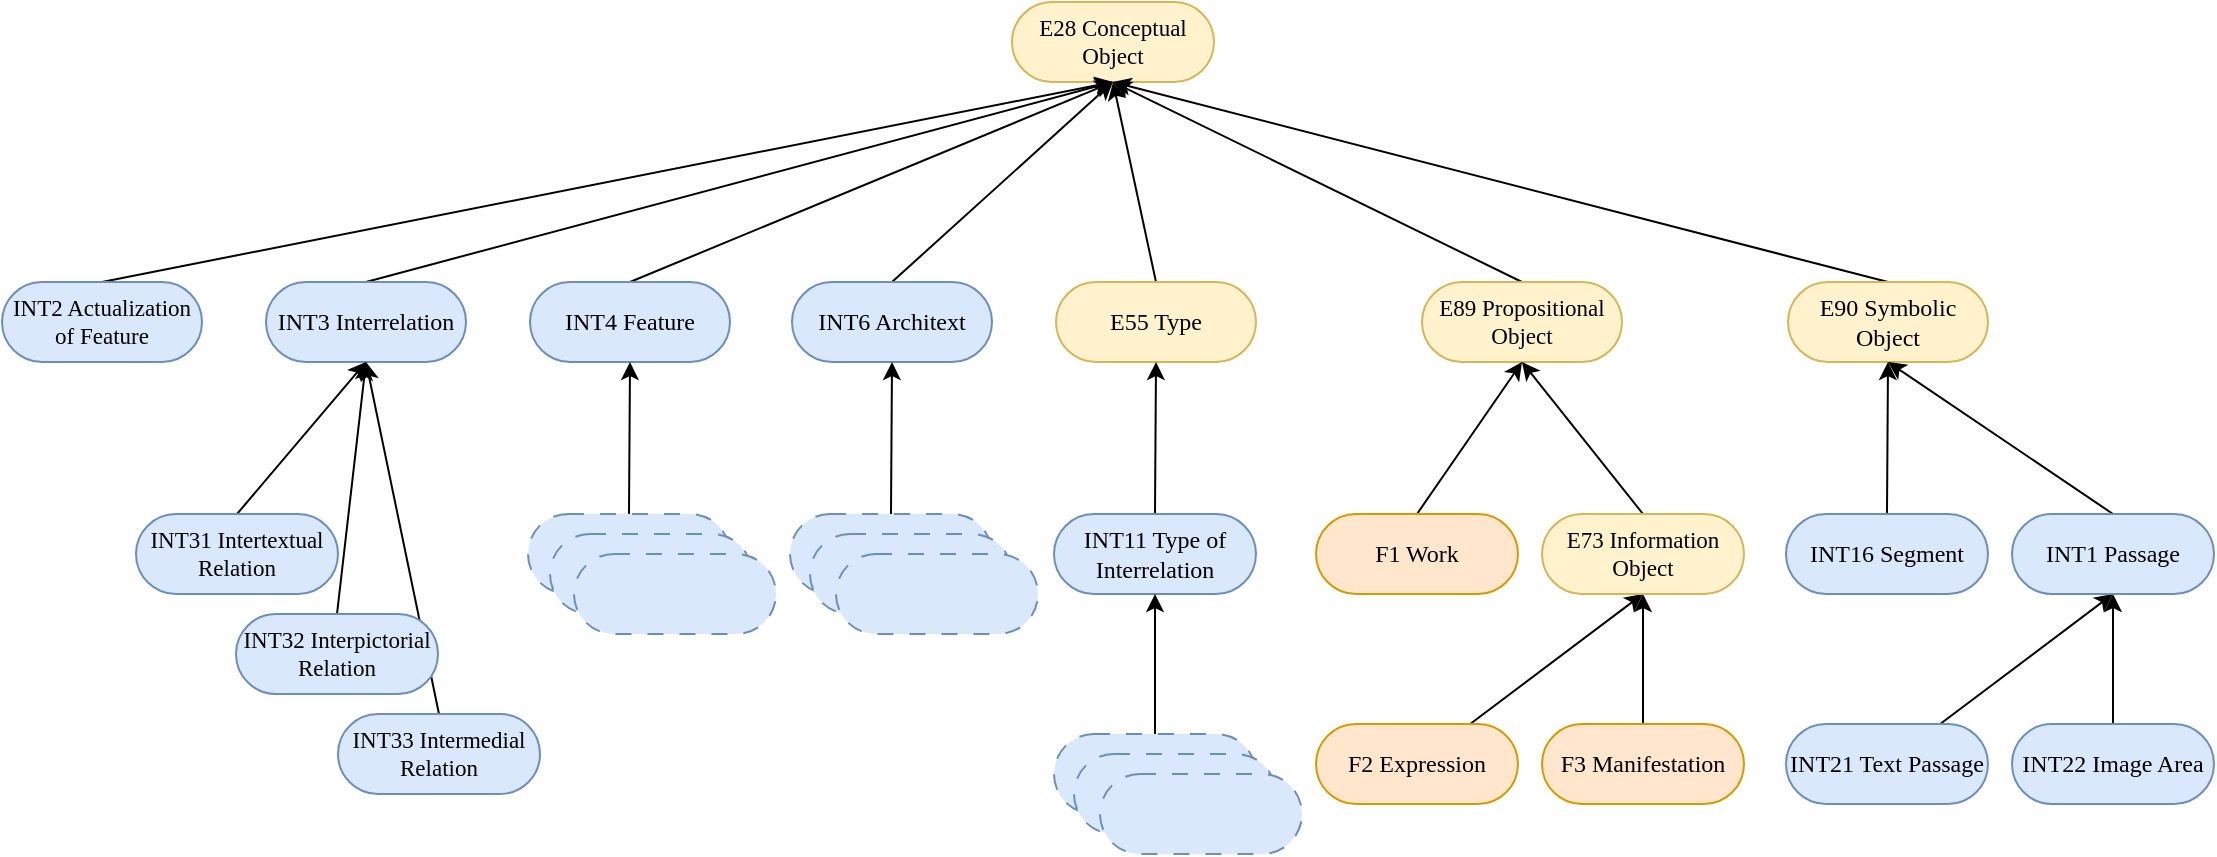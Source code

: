<mxfile version="27.1.5">
  <diagram name="Seite-1" id="jSJ701ttfHyzZoRzbqu0">
    <mxGraphModel grid="1" page="1" gridSize="10" guides="1" tooltips="1" connect="1" arrows="1" fold="1" pageScale="1" pageWidth="827" pageHeight="1169" math="0" shadow="0">
      <root>
        <mxCell id="0" />
        <mxCell id="1" parent="0" />
        <UserObject label="E28 Conceptual Object" tags="cidoc" id="LwwzHbmZy4C10oGqhaBs-1">
          <mxCell style="rounded=1;html=1;perimeterSpacing=0;arcSize=50;treeFolding=0;whiteSpace=wrap;fontFamily=Verdana;spacingTop=0;spacingBottom=0;spacing=2;fillColor=#fff2cc;strokeColor=#d6b656;fontSize=11.5;" vertex="1" parent="1">
            <mxGeometry x="-65" y="60" width="101" height="40" as="geometry" />
          </mxCell>
        </UserObject>
        <UserObject label="" tags="subclass_of" id="LwwzHbmZy4C10oGqhaBs-48">
          <mxCell style="rounded=1;orthogonalLoop=1;jettySize=auto;html=1;exitX=0.5;exitY=0;exitDx=0;exitDy=0;entryX=0.5;entryY=1;entryDx=0;entryDy=0;fontFamily=Verdana;spacingTop=0;spacingBottom=0;spacing=2;" edge="1" parent="1" source="LwwzHbmZy4C10oGqhaBs-2" target="LwwzHbmZy4C10oGqhaBs-1">
            <mxGeometry relative="1" as="geometry">
              <mxPoint x="-190" y="90" as="targetPoint" />
            </mxGeometry>
          </mxCell>
        </UserObject>
        <UserObject label="E55 Type&lt;span style=&quot;color: rgba(0, 0, 0, 0); font-size: 0px; text-align: start; text-wrap-mode: nowrap;&quot;&gt;%3CmxGraphModel%3E%3Croot%3E%3CmxCell%20id%3D%220%22%2F%3E%3CmxCell%20id%3D%221%22%20parent%3D%220%22%2F%3E%3CmxCell%20id%3D%222%22%20value%3D%22E28%20Conceptual%20Object%22%20style%3D%22rounded%3D1%3BwhiteSpace%3Dwrap%3Bhtml%3D1%3BperimeterSpacing%3D0%3BarcSize%3D50%3B%22%20vertex%3D%221%22%20parent%3D%221%22%3E%3CmxGeometry%20x%3D%22363%22%20y%3D%2220%22%20width%3D%22101%22%20height%3D%2240%22%20as%3D%22geometry%22%2F%3E%3C%2FmxCell%3E%3C%2Froot%3E%3C%2FmxGraphModel%3E&lt;/span&gt;" tags="cidoc" id="LwwzHbmZy4C10oGqhaBs-2">
          <mxCell style="rounded=1;html=1;perimeterSpacing=0;arcSize=50;whiteSpace=wrap;fontFamily=Verdana;spacingTop=0;spacingBottom=0;spacing=2;fillColor=#fff2cc;strokeColor=#d6b656;" vertex="1" parent="1">
            <mxGeometry x="-43" y="200" width="100" height="40" as="geometry" />
          </mxCell>
        </UserObject>
        <UserObject label="" tags="subclass_of" id="LwwzHbmZy4C10oGqhaBs-49">
          <mxCell style="rounded=1;orthogonalLoop=1;jettySize=auto;html=1;exitX=0.5;exitY=0;exitDx=0;exitDy=0;entryX=0.5;entryY=1;entryDx=0;entryDy=0;fontFamily=Verdana;spacingTop=0;spacingBottom=0;spacing=2;" edge="1" parent="1" source="LwwzHbmZy4C10oGqhaBs-3" target="LwwzHbmZy4C10oGqhaBs-1">
            <mxGeometry relative="1" as="geometry">
              <mxPoint x="-190" y="90" as="targetPoint" />
            </mxGeometry>
          </mxCell>
        </UserObject>
        <UserObject label="E89 Propositional Object" tags="cidoc" id="LwwzHbmZy4C10oGqhaBs-3">
          <mxCell style="rounded=1;html=1;perimeterSpacing=0;arcSize=50;whiteSpace=wrap;fontFamily=Verdana;spacingTop=0;spacingBottom=0;spacing=2;fillColor=#fff2cc;strokeColor=#d6b656;fontSize=11.5;" vertex="1" parent="1">
            <mxGeometry x="140" y="200" width="100" height="40" as="geometry" />
          </mxCell>
        </UserObject>
        <UserObject label="" tags="subclass_of" id="LwwzHbmZy4C10oGqhaBs-50">
          <mxCell style="rounded=1;orthogonalLoop=1;jettySize=auto;html=1;exitX=0.5;exitY=0;exitDx=0;exitDy=0;entryX=0.5;entryY=1;entryDx=0;entryDy=0;fontFamily=Verdana;spacingTop=0;spacingBottom=0;spacing=2;" edge="1" parent="1" source="LwwzHbmZy4C10oGqhaBs-4" target="LwwzHbmZy4C10oGqhaBs-1">
            <mxGeometry relative="1" as="geometry">
              <mxPoint x="-190" y="90" as="targetPoint" />
            </mxGeometry>
          </mxCell>
        </UserObject>
        <UserObject label="E90 Symbolic Object" tags="cidoc" id="LwwzHbmZy4C10oGqhaBs-4">
          <mxCell style="rounded=1;html=1;perimeterSpacing=0;arcSize=50;whiteSpace=wrap;fontFamily=Verdana;spacingTop=0;spacingBottom=0;spacing=2;fillColor=#fff2cc;strokeColor=#d6b656;" vertex="1" parent="1">
            <mxGeometry x="323" y="200" width="100" height="40" as="geometry" />
          </mxCell>
        </UserObject>
        <UserObject label="" tags="subclass_of" id="LwwzHbmZy4C10oGqhaBs-44">
          <mxCell style="rounded=1;orthogonalLoop=1;jettySize=auto;html=1;exitX=0.5;exitY=0;exitDx=0;exitDy=0;entryX=0.5;entryY=1;entryDx=0;entryDy=0;fontFamily=Verdana;spacingTop=0;spacingBottom=0;spacing=2;" edge="1" parent="1" source="LwwzHbmZy4C10oGqhaBs-5" target="LwwzHbmZy4C10oGqhaBs-1">
            <mxGeometry relative="1" as="geometry" />
          </mxCell>
        </UserObject>
        <UserObject label="INT2 Actualization of Feature" tags="intro" id="LwwzHbmZy4C10oGqhaBs-5">
          <mxCell style="rounded=1;html=1;perimeterSpacing=0;arcSize=50;whiteSpace=wrap;fontFamily=Verdana;spacingTop=0;spacingBottom=0;spacing=2;fillColor=#dae8fc;strokeColor=#6c8ebf;fontSize=11.5;" vertex="1" parent="1">
            <mxGeometry x="-570" y="200" width="100" height="40" as="geometry" />
          </mxCell>
        </UserObject>
        <UserObject label="" tags="subclass_of" id="LwwzHbmZy4C10oGqhaBs-45">
          <mxCell style="rounded=1;orthogonalLoop=1;jettySize=auto;html=1;exitX=0.5;exitY=0;exitDx=0;exitDy=0;entryX=0.5;entryY=1;entryDx=0;entryDy=0;fontFamily=Verdana;spacingTop=0;spacingBottom=0;spacing=2;" edge="1" parent="1" source="LwwzHbmZy4C10oGqhaBs-6" target="LwwzHbmZy4C10oGqhaBs-1">
            <mxGeometry relative="1" as="geometry">
              <mxPoint x="-190" y="90" as="targetPoint" />
            </mxGeometry>
          </mxCell>
        </UserObject>
        <UserObject label="INT3 Interrelation" tags="intro" id="LwwzHbmZy4C10oGqhaBs-6">
          <mxCell style="rounded=1;html=1;perimeterSpacing=0;arcSize=50;whiteSpace=wrap;fontFamily=Verdana;spacingTop=0;spacingBottom=0;spacing=2;fillColor=#dae8fc;strokeColor=#6c8ebf;" vertex="1" parent="1">
            <mxGeometry x="-438" y="200" width="100" height="40" as="geometry" />
          </mxCell>
        </UserObject>
        <UserObject label="" tags="subclass_of" id="LwwzHbmZy4C10oGqhaBs-46">
          <mxCell style="rounded=1;orthogonalLoop=1;jettySize=auto;html=1;exitX=0.5;exitY=0;exitDx=0;exitDy=0;entryX=0.5;entryY=1;entryDx=0;entryDy=0;fontFamily=Verdana;spacingTop=0;spacingBottom=0;spacing=2;" edge="1" parent="1" source="LwwzHbmZy4C10oGqhaBs-7" target="LwwzHbmZy4C10oGqhaBs-1">
            <mxGeometry relative="1" as="geometry">
              <mxPoint x="-190" y="90" as="targetPoint" />
            </mxGeometry>
          </mxCell>
        </UserObject>
        <UserObject label="INT4 Feature" tags="intro" id="LwwzHbmZy4C10oGqhaBs-7">
          <mxCell style="rounded=1;html=1;perimeterSpacing=0;arcSize=50;whiteSpace=wrap;fontFamily=Verdana;spacingTop=0;spacingBottom=0;spacing=2;fillColor=#dae8fc;strokeColor=#6c8ebf;" vertex="1" parent="1">
            <mxGeometry x="-306" y="200" width="100" height="40" as="geometry" />
          </mxCell>
        </UserObject>
        <UserObject label="" tags="subclass_of" id="LwwzHbmZy4C10oGqhaBs-47">
          <mxCell style="rounded=1;orthogonalLoop=1;jettySize=auto;html=1;exitX=0.5;exitY=0;exitDx=0;exitDy=0;entryX=0.5;entryY=1;entryDx=0;entryDy=0;fontFamily=Verdana;spacingTop=0;spacingBottom=0;spacing=2;" edge="1" parent="1" source="LwwzHbmZy4C10oGqhaBs-8" target="LwwzHbmZy4C10oGqhaBs-1">
            <mxGeometry relative="1" as="geometry">
              <mxPoint x="-190" y="90" as="targetPoint" />
            </mxGeometry>
          </mxCell>
        </UserObject>
        <UserObject label="INT6 Architext" tags="intro" id="LwwzHbmZy4C10oGqhaBs-8">
          <mxCell style="rounded=1;html=1;perimeterSpacing=0;arcSize=50;whiteSpace=wrap;fontFamily=Verdana;spacingTop=0;spacingBottom=0;spacing=2;fillColor=#dae8fc;strokeColor=#6c8ebf;" vertex="1" parent="1">
            <mxGeometry x="-175" y="200" width="100" height="40" as="geometry" />
          </mxCell>
        </UserObject>
        <UserObject label="" tags="subclass_of" id="LwwzHbmZy4C10oGqhaBs-56">
          <mxCell style="rounded=1;orthogonalLoop=1;jettySize=auto;html=1;exitX=0.5;exitY=0;exitDx=0;exitDy=0;entryX=0.5;entryY=1;entryDx=0;entryDy=0;fontFamily=Verdana;spacingTop=0;spacingBottom=0;spacing=2;" edge="1" parent="1" source="LwwzHbmZy4C10oGqhaBs-10" target="LwwzHbmZy4C10oGqhaBs-2">
            <mxGeometry relative="1" as="geometry" />
          </mxCell>
        </UserObject>
        <UserObject label="" tags="subclass_of" id="LwwzHbmZy4C10oGqhaBs-58">
          <mxCell style="rounded=1;orthogonalLoop=1;jettySize=auto;html=1;exitX=0.5;exitY=0;exitDx=0;exitDy=0;entryX=0.5;entryY=1;entryDx=0;entryDy=0;fontFamily=Verdana;spacingTop=0;spacingBottom=0;spacing=2;" edge="1" parent="1" source="LwwzHbmZy4C10oGqhaBs-24" target="LwwzHbmZy4C10oGqhaBs-3">
            <mxGeometry relative="1" as="geometry" />
          </mxCell>
        </UserObject>
        <UserObject label="" tags="subclass_of" id="LwwzHbmZy4C10oGqhaBs-59">
          <mxCell style="rounded=1;orthogonalLoop=1;jettySize=auto;html=1;exitX=0.5;exitY=0;exitDx=0;exitDy=0;entryX=0.5;entryY=1;entryDx=0;entryDy=0;fontFamily=Verdana;spacingTop=0;spacingBottom=0;spacing=2;" edge="1" parent="1" source="LwwzHbmZy4C10oGqhaBs-25" target="LwwzHbmZy4C10oGqhaBs-3">
            <mxGeometry relative="1" as="geometry">
              <mxPoint x="170" y="280" as="targetPoint" />
            </mxGeometry>
          </mxCell>
        </UserObject>
        <UserObject label="" tags="subclass_of" id="LwwzHbmZy4C10oGqhaBs-51">
          <mxCell style="rounded=1;orthogonalLoop=1;jettySize=auto;html=1;exitX=0.5;exitY=0;exitDx=0;exitDy=0;entryX=0.5;entryY=1;entryDx=0;entryDy=0;fontFamily=Verdana;spacingTop=0;spacingBottom=0;spacing=2;" edge="1" parent="1" source="LwwzHbmZy4C10oGqhaBs-11" target="LwwzHbmZy4C10oGqhaBs-6">
            <mxGeometry relative="1" as="geometry" />
          </mxCell>
        </UserObject>
        <UserObject label="" tags="subclass_of" id="LwwzHbmZy4C10oGqhaBs-54">
          <mxCell style="rounded=1;orthogonalLoop=1;jettySize=auto;html=1;entryX=0.5;entryY=1;entryDx=0;entryDy=0;exitX=0.5;exitY=0;exitDx=0;exitDy=0;fontFamily=Verdana;spacingTop=0;spacingBottom=0;spacing=2;" edge="1" parent="1" source="LwwzHbmZy4C10oGqhaBs-14" target="LwwzHbmZy4C10oGqhaBs-7">
            <mxGeometry relative="1" as="geometry" />
          </mxCell>
        </UserObject>
        <UserObject label="" tags="subclass_of" id="LwwzHbmZy4C10oGqhaBs-55">
          <mxCell style="rounded=1;orthogonalLoop=1;jettySize=auto;html=1;exitX=0.5;exitY=0;exitDx=0;exitDy=0;entryX=0.5;entryY=1;entryDx=0;entryDy=0;fontFamily=Verdana;spacingTop=0;spacingBottom=0;spacing=2;" edge="1" parent="1" source="LwwzHbmZy4C10oGqhaBs-21" target="LwwzHbmZy4C10oGqhaBs-8">
            <mxGeometry relative="1" as="geometry" />
          </mxCell>
        </UserObject>
        <UserObject label="" tags="subclass_of" id="LwwzHbmZy4C10oGqhaBs-60">
          <mxCell style="rounded=1;orthogonalLoop=1;jettySize=auto;html=1;exitX=0.5;exitY=0;exitDx=0;exitDy=0;entryX=0.5;entryY=1;entryDx=0;entryDy=0;fontFamily=Verdana;spacingTop=0;spacingBottom=0;spacing=2;" edge="1" parent="1" source="LwwzHbmZy4C10oGqhaBs-29" target="LwwzHbmZy4C10oGqhaBs-4">
            <mxGeometry relative="1" as="geometry" />
          </mxCell>
        </UserObject>
        <UserObject label="" tags="subclass_of" id="LwwzHbmZy4C10oGqhaBs-61">
          <mxCell style="rounded=1;orthogonalLoop=1;jettySize=auto;html=1;exitX=0.5;exitY=0;exitDx=0;exitDy=0;entryX=0.5;entryY=1;entryDx=0;entryDy=0;fontFamily=Verdana;spacingTop=0;spacingBottom=0;spacing=2;" edge="1" parent="1" source="LwwzHbmZy4C10oGqhaBs-30" target="LwwzHbmZy4C10oGqhaBs-4">
            <mxGeometry relative="1" as="geometry">
              <mxPoint x="310" y="240" as="targetPoint" />
            </mxGeometry>
          </mxCell>
        </UserObject>
        <UserObject label="" tags="subclass_of" id="LwwzHbmZy4C10oGqhaBs-53">
          <mxCell style="rounded=1;orthogonalLoop=1;jettySize=auto;html=1;exitX=0.5;exitY=0;exitDx=0;exitDy=0;entryX=0.5;entryY=1;entryDx=0;entryDy=0;fontFamily=Verdana;spacingTop=0;spacingBottom=0;spacing=2;" edge="1" parent="1" source="LwwzHbmZy4C10oGqhaBs-13" target="LwwzHbmZy4C10oGqhaBs-6">
            <mxGeometry relative="1" as="geometry">
              <mxPoint x="-540" y="260" as="targetPoint" />
            </mxGeometry>
          </mxCell>
        </UserObject>
        <UserObject label="" tags="subclass_of" id="LwwzHbmZy4C10oGqhaBs-52">
          <mxCell style="rounded=1;orthogonalLoop=1;jettySize=auto;html=1;exitX=0.5;exitY=0;exitDx=0;exitDy=0;entryX=0.5;entryY=1;entryDx=0;entryDy=0;fontFamily=Verdana;spacingTop=0;spacingBottom=0;spacing=2;" edge="1" parent="1" source="LwwzHbmZy4C10oGqhaBs-12" target="LwwzHbmZy4C10oGqhaBs-6">
            <mxGeometry relative="1" as="geometry">
              <mxPoint x="-540" y="260" as="targetPoint" />
            </mxGeometry>
          </mxCell>
        </UserObject>
        <UserObject label="INT11 Type of Interrelation" tags="intro" id="LwwzHbmZy4C10oGqhaBs-10">
          <mxCell style="rounded=1;html=1;perimeterSpacing=0;arcSize=50;container=0;whiteSpace=wrap;fontFamily=Verdana;spacingTop=0;spacingBottom=0;spacing=2;fillColor=#dae8fc;strokeColor=#6c8ebf;" vertex="1" parent="1">
            <mxGeometry x="-44" y="316" width="101" height="40" as="geometry" />
          </mxCell>
        </UserObject>
        <UserObject label="" tags="subclass_of" id="LwwzHbmZy4C10oGqhaBs-64">
          <mxCell style="rounded=1;orthogonalLoop=1;jettySize=auto;html=1;entryX=0.5;entryY=1;entryDx=0;entryDy=0;fontFamily=Verdana;spacingTop=0;spacingBottom=0;spacing=2;" edge="1" parent="1" source="LwwzHbmZy4C10oGqhaBs-39" target="LwwzHbmZy4C10oGqhaBs-30">
            <mxGeometry relative="1" as="geometry" />
          </mxCell>
        </UserObject>
        <UserObject label="INT21 Text Passage" tags="intro" id="LwwzHbmZy4C10oGqhaBs-39">
          <mxCell style="rounded=1;html=1;perimeterSpacing=0;arcSize=50;container=0;whiteSpace=wrap;fontFamily=Verdana;spacingTop=0;spacingBottom=0;spacing=2;fillColor=#dae8fc;strokeColor=#6c8ebf;" vertex="1" parent="1">
            <mxGeometry x="322" y="421" width="101" height="40" as="geometry" />
          </mxCell>
        </UserObject>
        <UserObject label="" tags="subclass_of" id="LwwzHbmZy4C10oGqhaBs-65">
          <mxCell style="rounded=1;orthogonalLoop=1;jettySize=auto;html=1;entryX=0.5;entryY=1;entryDx=0;entryDy=0;fontFamily=Verdana;spacingTop=0;spacingBottom=0;spacing=2;" edge="1" parent="1" source="LwwzHbmZy4C10oGqhaBs-40" target="LwwzHbmZy4C10oGqhaBs-30">
            <mxGeometry relative="1" as="geometry" />
          </mxCell>
        </UserObject>
        <UserObject label="INT22 Image Area" tags="intro" id="LwwzHbmZy4C10oGqhaBs-40">
          <mxCell style="rounded=1;html=1;perimeterSpacing=0;arcSize=50;container=0;whiteSpace=wrap;fontFamily=Verdana;spacingTop=0;spacingBottom=0;spacing=2;fillColor=#dae8fc;strokeColor=#6c8ebf;" vertex="1" parent="1">
            <mxGeometry x="435" y="421" width="101" height="40" as="geometry" />
          </mxCell>
        </UserObject>
        <UserObject label="" tags="subclass_of" id="LwwzHbmZy4C10oGqhaBs-57">
          <mxCell style="rounded=1;orthogonalLoop=1;jettySize=auto;html=1;exitX=0.5;exitY=0;exitDx=0;exitDy=0;entryX=0.5;entryY=1;entryDx=0;entryDy=0;fontFamily=Verdana;spacingTop=0;spacingBottom=0;spacing=2;" edge="1" parent="1" source="LwwzHbmZy4C10oGqhaBs-18" target="LwwzHbmZy4C10oGqhaBs-10">
            <mxGeometry relative="1" as="geometry" />
          </mxCell>
        </UserObject>
        <UserObject label="" tags="subclass_of" id="LwwzHbmZy4C10oGqhaBs-62">
          <mxCell style="rounded=1;orthogonalLoop=1;jettySize=auto;html=1;entryX=0.5;entryY=1;entryDx=0;entryDy=0;fontFamily=Verdana;spacingTop=0;spacingBottom=0;spacing=2;" edge="1" parent="1" source="LwwzHbmZy4C10oGqhaBs-26" target="LwwzHbmZy4C10oGqhaBs-25">
            <mxGeometry relative="1" as="geometry" />
          </mxCell>
        </UserObject>
        <UserObject label="" tags="subclass_of" id="LwwzHbmZy4C10oGqhaBs-63">
          <mxCell style="rounded=1;orthogonalLoop=1;jettySize=auto;html=1;entryX=0.5;entryY=1;entryDx=0;entryDy=0;fontFamily=Verdana;spacingTop=0;spacingBottom=0;spacing=2;" edge="1" parent="1" source="LwwzHbmZy4C10oGqhaBs-27" target="LwwzHbmZy4C10oGqhaBs-25">
            <mxGeometry relative="1" as="geometry" />
          </mxCell>
        </UserObject>
        <UserObject label="F2 Expression" tags="lrmoo" id="LwwzHbmZy4C10oGqhaBs-26">
          <mxCell style="rounded=1;html=1;perimeterSpacing=0;arcSize=50;container=0;whiteSpace=wrap;fontFamily=Verdana;spacingTop=0;spacingBottom=0;spacing=2;fillColor=#ffe6cc;strokeColor=#d79b00;" vertex="1" parent="1">
            <mxGeometry x="87" y="421" width="101" height="40" as="geometry" />
          </mxCell>
        </UserObject>
        <UserObject label="F3 Manifestation" tags="lrmoo" id="LwwzHbmZy4C10oGqhaBs-27">
          <mxCell style="rounded=1;html=1;perimeterSpacing=0;arcSize=50;container=0;whiteSpace=wrap;fontFamily=Verdana;spacingTop=0;spacingBottom=0;spacing=2;fillColor=#ffe6cc;strokeColor=#d79b00;" vertex="1" parent="1">
            <mxGeometry x="200" y="421" width="101" height="40" as="geometry" />
          </mxCell>
        </UserObject>
        <UserObject label="INT31 Intertextual Relation" tags="intro" id="LwwzHbmZy4C10oGqhaBs-11">
          <mxCell style="rounded=1;html=1;perimeterSpacing=0;arcSize=50;container=0;whiteSpace=wrap;fontFamily=Verdana;spacingTop=0;spacingBottom=0;spacing=2;fillColor=#dae8fc;strokeColor=#6c8ebf;fontSize=11.5;" vertex="1" parent="1">
            <mxGeometry x="-503" y="316" width="101" height="40" as="geometry" />
          </mxCell>
        </UserObject>
        <UserObject label="INT32 Interpictorial Relation" tags="intro" id="LwwzHbmZy4C10oGqhaBs-12">
          <mxCell style="rounded=1;html=1;perimeterSpacing=0;arcSize=50;container=0;whiteSpace=wrap;fontFamily=Verdana;spacingTop=0;spacingBottom=0;spacing=2;fillColor=#dae8fc;strokeColor=#6c8ebf;fontSize=11.5;" vertex="1" parent="1">
            <mxGeometry x="-453" y="366" width="101" height="40" as="geometry" />
          </mxCell>
        </UserObject>
        <UserObject label="INT33 Intermedial Relation" tags="intro" id="LwwzHbmZy4C10oGqhaBs-13">
          <mxCell style="rounded=1;html=1;perimeterSpacing=0;arcSize=50;container=0;whiteSpace=wrap;fontFamily=Verdana;spacingTop=0;spacingBottom=0;spacing=2;fillColor=#dae8fc;strokeColor=#6c8ebf;fontSize=11.5;" vertex="1" parent="1">
            <mxGeometry x="-402" y="416" width="101" height="40" as="geometry" />
          </mxCell>
        </UserObject>
        <UserObject label="F1 Work" tags="lrmoo" id="LwwzHbmZy4C10oGqhaBs-24">
          <mxCell style="rounded=1;html=1;perimeterSpacing=0;arcSize=50;container=0;whiteSpace=wrap;fontFamily=Verdana;spacingTop=0;spacingBottom=0;spacing=2;fillColor=#ffe6cc;strokeColor=#d79b00;" vertex="1" parent="1">
            <mxGeometry x="87" y="316" width="101" height="40" as="geometry" />
          </mxCell>
        </UserObject>
        <UserObject label="E73 Information Object" tags="cidoc" id="LwwzHbmZy4C10oGqhaBs-25">
          <mxCell style="rounded=1;html=1;perimeterSpacing=0;arcSize=50;container=0;whiteSpace=wrap;fontFamily=Verdana;spacingTop=0;spacingBottom=0;spacing=2;fillColor=#fff2cc;strokeColor=#d6b656;fontSize=11.5;" vertex="1" parent="1">
            <mxGeometry x="200" y="316" width="101" height="40" as="geometry" />
          </mxCell>
        </UserObject>
        <UserObject label="INT16 Segment" tags="intro" id="LwwzHbmZy4C10oGqhaBs-29">
          <mxCell style="rounded=1;html=1;perimeterSpacing=0;arcSize=50;container=0;whiteSpace=wrap;fontFamily=Verdana;spacingTop=0;spacingBottom=0;spacing=2;fillColor=#dae8fc;strokeColor=#6c8ebf;" vertex="1" parent="1">
            <mxGeometry x="322" y="316" width="101" height="40" as="geometry" />
          </mxCell>
        </UserObject>
        <UserObject label="INT1 Passage" tags="intro" id="LwwzHbmZy4C10oGqhaBs-30">
          <mxCell style="rounded=1;html=1;perimeterSpacing=0;arcSize=50;container=0;whiteSpace=wrap;fontFamily=Verdana;spacingTop=0;spacingBottom=0;spacing=2;fillColor=#dae8fc;strokeColor=#6c8ebf;" vertex="1" parent="1">
            <mxGeometry x="435" y="316" width="101" height="40" as="geometry" />
          </mxCell>
        </UserObject>
        <UserObject label="" tags="intro_omitted" id="LwwzHbmZy4C10oGqhaBs-14">
          <mxCell style="rounded=1;html=1;perimeterSpacing=0;arcSize=50;dashed=1;dashPattern=8 8;container=0;whiteSpace=wrap;fontFamily=Verdana;spacingTop=0;spacingBottom=0;spacing=2;fillColor=#dae8fc;strokeColor=#6c8ebf;" vertex="1" parent="1">
            <mxGeometry x="-307" y="316" width="101" height="40" as="geometry" />
          </mxCell>
        </UserObject>
        <UserObject label="" tags="intro_omitted" id="LwwzHbmZy4C10oGqhaBs-15">
          <mxCell style="rounded=1;html=1;perimeterSpacing=0;arcSize=50;dashed=1;dashPattern=8 8;container=0;whiteSpace=wrap;fontFamily=Verdana;spacingTop=0;spacingBottom=0;spacing=2;fillColor=#dae8fc;strokeColor=#6c8ebf;" vertex="1" parent="1">
            <mxGeometry x="-296" y="326" width="101" height="40" as="geometry" />
          </mxCell>
        </UserObject>
        <UserObject label="" tags="intro_omitted" id="LwwzHbmZy4C10oGqhaBs-16">
          <mxCell style="rounded=1;html=1;perimeterSpacing=0;arcSize=50;dashed=1;dashPattern=8 8;container=0;whiteSpace=wrap;fontFamily=Verdana;spacingTop=0;spacingBottom=0;spacing=2;fillColor=#dae8fc;strokeColor=#6c8ebf;" vertex="1" parent="1">
            <mxGeometry x="-284" y="336" width="101" height="40" as="geometry" />
          </mxCell>
        </UserObject>
        <UserObject label="" tags="intro_omitted" id="LwwzHbmZy4C10oGqhaBs-21">
          <mxCell style="rounded=1;html=1;perimeterSpacing=0;arcSize=50;dashed=1;dashPattern=8 8;container=0;whiteSpace=wrap;fontFamily=Verdana;spacingTop=0;spacingBottom=0;spacing=2;fillColor=#dae8fc;strokeColor=#6c8ebf;" vertex="1" parent="1">
            <mxGeometry x="-176" y="316" width="101" height="40" as="geometry" />
          </mxCell>
        </UserObject>
        <UserObject label="" tags="intro_omitted" id="LwwzHbmZy4C10oGqhaBs-22">
          <mxCell style="rounded=1;html=1;perimeterSpacing=0;arcSize=50;dashed=1;dashPattern=8 8;container=0;whiteSpace=wrap;fontFamily=Verdana;spacingTop=0;spacingBottom=0;spacing=2;fillColor=#dae8fc;strokeColor=#6c8ebf;" vertex="1" parent="1">
            <mxGeometry x="-166" y="326" width="101" height="40" as="geometry" />
          </mxCell>
        </UserObject>
        <UserObject label="" tags="intro_omitted" id="LwwzHbmZy4C10oGqhaBs-23">
          <mxCell style="rounded=1;html=1;perimeterSpacing=0;arcSize=50;dashed=1;dashPattern=8 8;container=0;whiteSpace=wrap;fontFamily=Verdana;spacingTop=0;spacingBottom=0;spacing=2;fillColor=#dae8fc;strokeColor=#6c8ebf;" vertex="1" parent="1">
            <mxGeometry x="-153" y="336" width="101" height="40" as="geometry" />
          </mxCell>
        </UserObject>
        <UserObject label="" tags="intro_omitted" id="LwwzHbmZy4C10oGqhaBs-18">
          <mxCell style="rounded=1;html=1;perimeterSpacing=0;arcSize=50;dashed=1;dashPattern=8 8;container=0;whiteSpace=wrap;fontFamily=Verdana;spacingTop=0;spacingBottom=0;spacing=2;fillColor=#dae8fc;strokeColor=#6c8ebf;" vertex="1" parent="1">
            <mxGeometry x="-44" y="426" width="101" height="40" as="geometry" />
          </mxCell>
        </UserObject>
        <UserObject label="" tags="intro_omitted" id="LwwzHbmZy4C10oGqhaBs-19">
          <mxCell style="rounded=1;html=1;perimeterSpacing=0;arcSize=50;dashed=1;dashPattern=8 8;container=0;whiteSpace=wrap;fontFamily=Verdana;spacingTop=0;spacingBottom=0;spacing=2;fillColor=#dae8fc;strokeColor=#6c8ebf;" vertex="1" parent="1">
            <mxGeometry x="-34" y="436" width="101" height="40" as="geometry" />
          </mxCell>
        </UserObject>
        <UserObject label="" tags="intro_omitted" id="LwwzHbmZy4C10oGqhaBs-20">
          <mxCell style="rounded=1;html=1;perimeterSpacing=0;arcSize=50;dashed=1;dashPattern=8 8;container=0;whiteSpace=wrap;fontFamily=Verdana;spacingTop=0;spacingBottom=0;spacing=2;fillColor=#dae8fc;strokeColor=#6c8ebf;" vertex="1" parent="1">
            <mxGeometry x="-21" y="446" width="101" height="40" as="geometry" />
          </mxCell>
        </UserObject>
      </root>
    </mxGraphModel>
  </diagram>
</mxfile>
